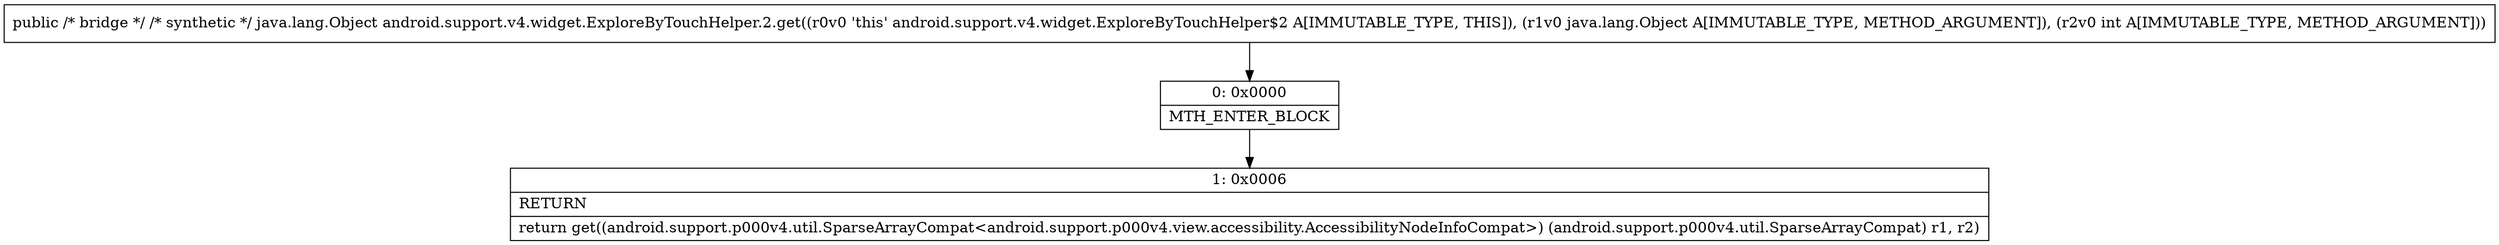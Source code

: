 digraph "CFG forandroid.support.v4.widget.ExploreByTouchHelper.2.get(Ljava\/lang\/Object;I)Ljava\/lang\/Object;" {
Node_0 [shape=record,label="{0\:\ 0x0000|MTH_ENTER_BLOCK\l}"];
Node_1 [shape=record,label="{1\:\ 0x0006|RETURN\l|return get((android.support.p000v4.util.SparseArrayCompat\<android.support.p000v4.view.accessibility.AccessibilityNodeInfoCompat\>) (android.support.p000v4.util.SparseArrayCompat) r1, r2)\l}"];
MethodNode[shape=record,label="{public \/* bridge *\/ \/* synthetic *\/ java.lang.Object android.support.v4.widget.ExploreByTouchHelper.2.get((r0v0 'this' android.support.v4.widget.ExploreByTouchHelper$2 A[IMMUTABLE_TYPE, THIS]), (r1v0 java.lang.Object A[IMMUTABLE_TYPE, METHOD_ARGUMENT]), (r2v0 int A[IMMUTABLE_TYPE, METHOD_ARGUMENT])) }"];
MethodNode -> Node_0;
Node_0 -> Node_1;
}

